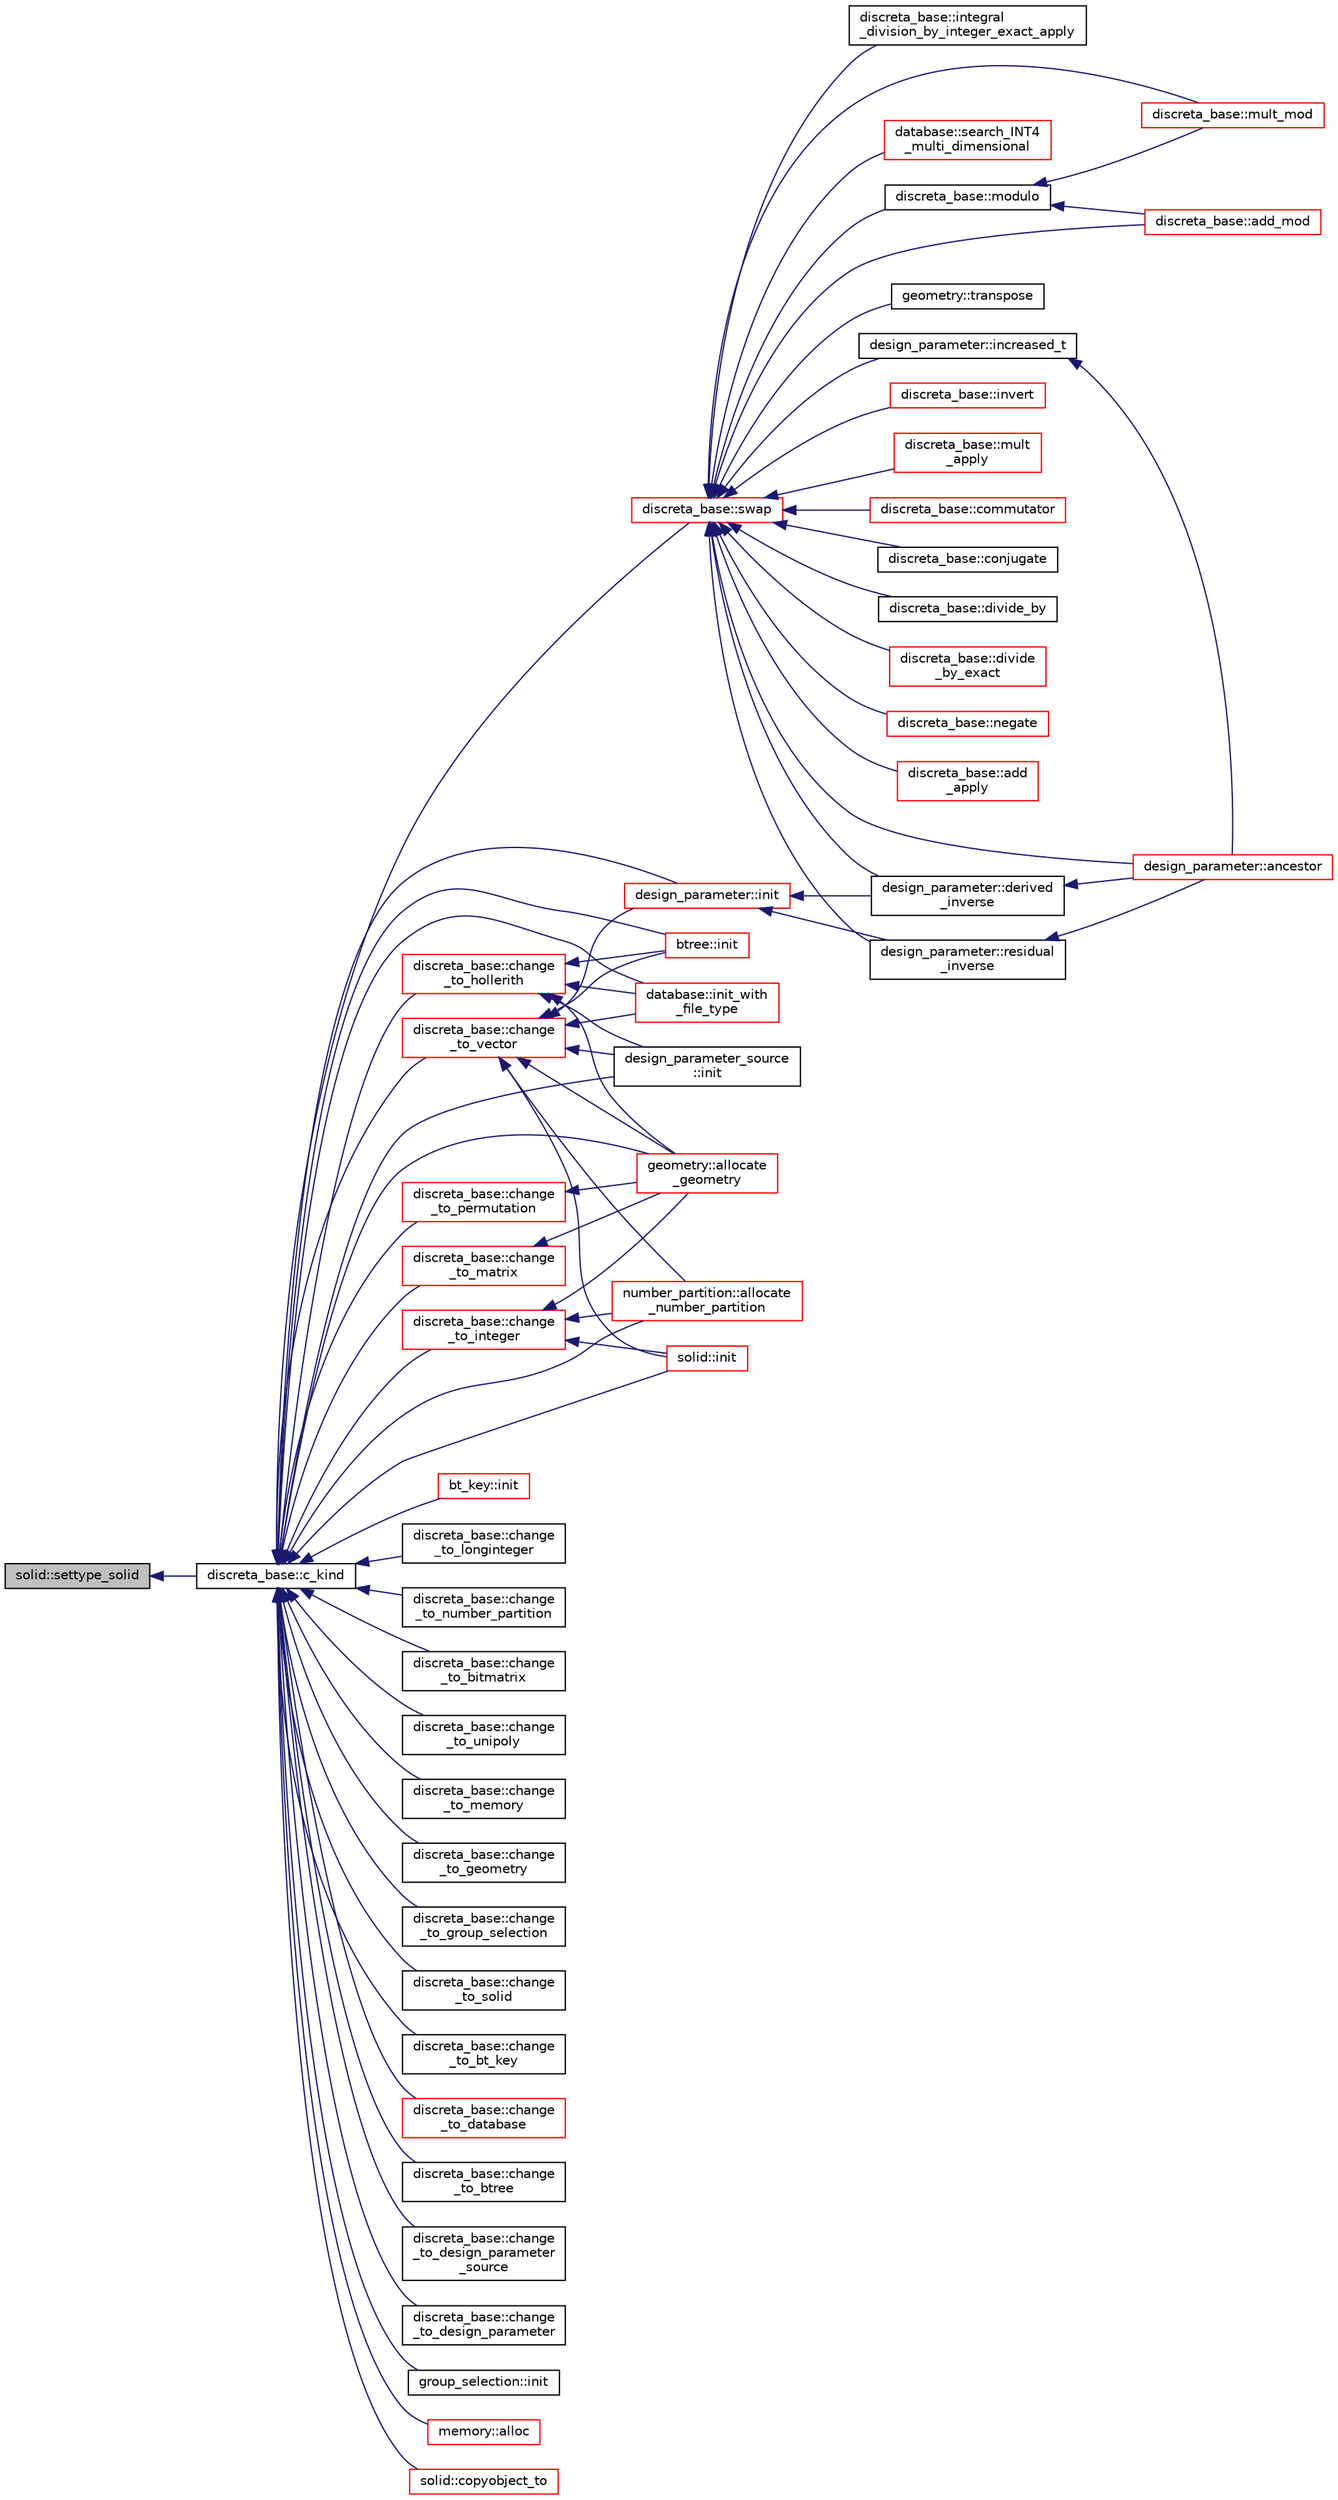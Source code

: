 digraph "solid::settype_solid"
{
  edge [fontname="Helvetica",fontsize="10",labelfontname="Helvetica",labelfontsize="10"];
  node [fontname="Helvetica",fontsize="10",shape=record];
  rankdir="LR";
  Node3845 [label="solid::settype_solid",height=0.2,width=0.4,color="black", fillcolor="grey75", style="filled", fontcolor="black"];
  Node3845 -> Node3846 [dir="back",color="midnightblue",fontsize="10",style="solid",fontname="Helvetica"];
  Node3846 [label="discreta_base::c_kind",height=0.2,width=0.4,color="black", fillcolor="white", style="filled",URL="$d7/d71/classdiscreta__base.html#adc2ff61589c2d083688e7a43f333cb62"];
  Node3846 -> Node3847 [dir="back",color="midnightblue",fontsize="10",style="solid",fontname="Helvetica"];
  Node3847 [label="discreta_base::swap",height=0.2,width=0.4,color="red", fillcolor="white", style="filled",URL="$d7/d71/classdiscreta__base.html#a2e8acbb9d3476675dac5b6a583b0293e"];
  Node3847 -> Node3848 [dir="back",color="midnightblue",fontsize="10",style="solid",fontname="Helvetica"];
  Node3848 [label="discreta_base::mult_mod",height=0.2,width=0.4,color="red", fillcolor="white", style="filled",URL="$d7/d71/classdiscreta__base.html#a01f00cf6c9f4a8d6209636de98e05c30"];
  Node3847 -> Node3854 [dir="back",color="midnightblue",fontsize="10",style="solid",fontname="Helvetica"];
  Node3854 [label="discreta_base::invert",height=0.2,width=0.4,color="red", fillcolor="white", style="filled",URL="$d7/d71/classdiscreta__base.html#a3c415a064ce76e183f000912875dea74"];
  Node3847 -> Node3884 [dir="back",color="midnightblue",fontsize="10",style="solid",fontname="Helvetica"];
  Node3884 [label="discreta_base::mult\l_apply",height=0.2,width=0.4,color="red", fillcolor="white", style="filled",URL="$d7/d71/classdiscreta__base.html#a301b8d0527d3a60ba410bba87446f490"];
  Node3847 -> Node3887 [dir="back",color="midnightblue",fontsize="10",style="solid",fontname="Helvetica"];
  Node3887 [label="discreta_base::commutator",height=0.2,width=0.4,color="red", fillcolor="white", style="filled",URL="$d7/d71/classdiscreta__base.html#a1d0bb4144e3eb15aaf877a0cea656c00"];
  Node3847 -> Node3889 [dir="back",color="midnightblue",fontsize="10",style="solid",fontname="Helvetica"];
  Node3889 [label="discreta_base::conjugate",height=0.2,width=0.4,color="black", fillcolor="white", style="filled",URL="$d7/d71/classdiscreta__base.html#a463f1481dd1a3ab42deb6162e25ba725"];
  Node3847 -> Node3890 [dir="back",color="midnightblue",fontsize="10",style="solid",fontname="Helvetica"];
  Node3890 [label="discreta_base::divide_by",height=0.2,width=0.4,color="black", fillcolor="white", style="filled",URL="$d7/d71/classdiscreta__base.html#aa3f9d43fab5e6240202fbd7c1f5e3e74"];
  Node3847 -> Node3891 [dir="back",color="midnightblue",fontsize="10",style="solid",fontname="Helvetica"];
  Node3891 [label="discreta_base::divide\l_by_exact",height=0.2,width=0.4,color="red", fillcolor="white", style="filled",URL="$d7/d71/classdiscreta__base.html#a14ea31dd075b20644457db08319389ef"];
  Node3847 -> Node3902 [dir="back",color="midnightblue",fontsize="10",style="solid",fontname="Helvetica"];
  Node3902 [label="discreta_base::add_mod",height=0.2,width=0.4,color="red", fillcolor="white", style="filled",URL="$d7/d71/classdiscreta__base.html#aa8864b3f228cad737b2f3ff469bd8f63"];
  Node3847 -> Node3903 [dir="back",color="midnightblue",fontsize="10",style="solid",fontname="Helvetica"];
  Node3903 [label="discreta_base::negate",height=0.2,width=0.4,color="red", fillcolor="white", style="filled",URL="$d7/d71/classdiscreta__base.html#aac1be1125008f8a93a3083cd1a43878d"];
  Node3847 -> Node3909 [dir="back",color="midnightblue",fontsize="10",style="solid",fontname="Helvetica"];
  Node3909 [label="discreta_base::add\l_apply",height=0.2,width=0.4,color="red", fillcolor="white", style="filled",URL="$d7/d71/classdiscreta__base.html#a1e8b73324062c6ff9e01aaf5fb6e8fba"];
  Node3847 -> Node3911 [dir="back",color="midnightblue",fontsize="10",style="solid",fontname="Helvetica"];
  Node3911 [label="discreta_base::integral\l_division_by_integer_exact_apply",height=0.2,width=0.4,color="black", fillcolor="white", style="filled",URL="$d7/d71/classdiscreta__base.html#ae3e8cc479b6823e0ffc1d9b1e0e9d0e7"];
  Node3847 -> Node3912 [dir="back",color="midnightblue",fontsize="10",style="solid",fontname="Helvetica"];
  Node3912 [label="discreta_base::modulo",height=0.2,width=0.4,color="black", fillcolor="white", style="filled",URL="$d7/d71/classdiscreta__base.html#ac4ee015a4115c5f5851cb3da41c8eca0"];
  Node3912 -> Node3848 [dir="back",color="midnightblue",fontsize="10",style="solid",fontname="Helvetica"];
  Node3912 -> Node3902 [dir="back",color="midnightblue",fontsize="10",style="solid",fontname="Helvetica"];
  Node3847 -> Node3913 [dir="back",color="midnightblue",fontsize="10",style="solid",fontname="Helvetica"];
  Node3913 [label="database::search_INT4\l_multi_dimensional",height=0.2,width=0.4,color="red", fillcolor="white", style="filled",URL="$db/d72/classdatabase.html#a43a31b0e56d1401185a452a6686666aa"];
  Node3847 -> Node3916 [dir="back",color="midnightblue",fontsize="10",style="solid",fontname="Helvetica"];
  Node3916 [label="design_parameter::increased_t",height=0.2,width=0.4,color="black", fillcolor="white", style="filled",URL="$da/d94/classdesign__parameter.html#a8f39a90927d51e3cb3772bc98c94d7d0"];
  Node3916 -> Node3917 [dir="back",color="midnightblue",fontsize="10",style="solid",fontname="Helvetica"];
  Node3917 [label="design_parameter::ancestor",height=0.2,width=0.4,color="red", fillcolor="white", style="filled",URL="$da/d94/classdesign__parameter.html#abd616d2e29cde6f3e797abab001af0c6"];
  Node3847 -> Node3919 [dir="back",color="midnightblue",fontsize="10",style="solid",fontname="Helvetica"];
  Node3919 [label="design_parameter::derived\l_inverse",height=0.2,width=0.4,color="black", fillcolor="white", style="filled",URL="$da/d94/classdesign__parameter.html#acbfce2a35f0c379d5888acdc8d74ae19"];
  Node3919 -> Node3917 [dir="back",color="midnightblue",fontsize="10",style="solid",fontname="Helvetica"];
  Node3847 -> Node3920 [dir="back",color="midnightblue",fontsize="10",style="solid",fontname="Helvetica"];
  Node3920 [label="design_parameter::residual\l_inverse",height=0.2,width=0.4,color="black", fillcolor="white", style="filled",URL="$da/d94/classdesign__parameter.html#a98630a1cdc565c3c826a2636a499c5f6"];
  Node3920 -> Node3917 [dir="back",color="midnightblue",fontsize="10",style="solid",fontname="Helvetica"];
  Node3847 -> Node3917 [dir="back",color="midnightblue",fontsize="10",style="solid",fontname="Helvetica"];
  Node3847 -> Node3921 [dir="back",color="midnightblue",fontsize="10",style="solid",fontname="Helvetica"];
  Node3921 [label="geometry::transpose",height=0.2,width=0.4,color="black", fillcolor="white", style="filled",URL="$da/d44/classgeometry.html#ad7132289ee0bc683f8c00c6762bb5035"];
  Node3846 -> Node4082 [dir="back",color="midnightblue",fontsize="10",style="solid",fontname="Helvetica"];
  Node4082 [label="bt_key::init",height=0.2,width=0.4,color="red", fillcolor="white", style="filled",URL="$d1/de5/classbt__key.html#ae6b27c89a5f6dec6a7a19583a4b112a8"];
  Node3846 -> Node4088 [dir="back",color="midnightblue",fontsize="10",style="solid",fontname="Helvetica"];
  Node4088 [label="btree::init",height=0.2,width=0.4,color="red", fillcolor="white", style="filled",URL="$dd/db0/classbtree.html#a3c88706e9886f1f9bc142b511aeab642"];
  Node3846 -> Node4089 [dir="back",color="midnightblue",fontsize="10",style="solid",fontname="Helvetica"];
  Node4089 [label="database::init_with\l_file_type",height=0.2,width=0.4,color="red", fillcolor="white", style="filled",URL="$db/d72/classdatabase.html#a3b7a27f69a64812a6bfd765158d62476"];
  Node3846 -> Node4091 [dir="back",color="midnightblue",fontsize="10",style="solid",fontname="Helvetica"];
  Node4091 [label="design_parameter::init",height=0.2,width=0.4,color="red", fillcolor="white", style="filled",URL="$da/d94/classdesign__parameter.html#af77829be8d9058a84169c36143307b5d"];
  Node4091 -> Node3919 [dir="back",color="midnightblue",fontsize="10",style="solid",fontname="Helvetica"];
  Node4091 -> Node3920 [dir="back",color="midnightblue",fontsize="10",style="solid",fontname="Helvetica"];
  Node3846 -> Node4093 [dir="back",color="midnightblue",fontsize="10",style="solid",fontname="Helvetica"];
  Node4093 [label="design_parameter_source\l::init",height=0.2,width=0.4,color="black", fillcolor="white", style="filled",URL="$df/d4b/classdesign__parameter__source.html#afccf1773adfffec18fd96efaec208b93"];
  Node3846 -> Node4094 [dir="back",color="midnightblue",fontsize="10",style="solid",fontname="Helvetica"];
  Node4094 [label="discreta_base::change\l_to_integer",height=0.2,width=0.4,color="red", fillcolor="white", style="filled",URL="$d7/d71/classdiscreta__base.html#a58a5a5bd8f8e6f2dd7b4483b66dc7bb9"];
  Node4094 -> Node4176 [dir="back",color="midnightblue",fontsize="10",style="solid",fontname="Helvetica"];
  Node4176 [label="geometry::allocate\l_geometry",height=0.2,width=0.4,color="red", fillcolor="white", style="filled",URL="$da/d44/classgeometry.html#a243e84ff38207957ad5976020c19a033"];
  Node4094 -> Node4223 [dir="back",color="midnightblue",fontsize="10",style="solid",fontname="Helvetica"];
  Node4223 [label="number_partition::allocate\l_number_partition",height=0.2,width=0.4,color="red", fillcolor="white", style="filled",URL="$df/d50/classnumber__partition.html#a3c5649dc95f5ca53df4b0c58de6c1dc5"];
  Node4094 -> Node4224 [dir="back",color="midnightblue",fontsize="10",style="solid",fontname="Helvetica"];
  Node4224 [label="solid::init",height=0.2,width=0.4,color="red", fillcolor="white", style="filled",URL="$d8/def/classsolid.html#afc711954316958b35630fbc8542bcd05"];
  Node3846 -> Node4226 [dir="back",color="midnightblue",fontsize="10",style="solid",fontname="Helvetica"];
  Node4226 [label="discreta_base::change\l_to_longinteger",height=0.2,width=0.4,color="black", fillcolor="white", style="filled",URL="$d7/d71/classdiscreta__base.html#aa65b4b95b89b1df5ff8e0ef944e598a9"];
  Node3846 -> Node4227 [dir="back",color="midnightblue",fontsize="10",style="solid",fontname="Helvetica"];
  Node4227 [label="discreta_base::change\l_to_vector",height=0.2,width=0.4,color="red", fillcolor="white", style="filled",URL="$d7/d71/classdiscreta__base.html#a66186d19c55ad54af11e2a040a763c38"];
  Node4227 -> Node4088 [dir="back",color="midnightblue",fontsize="10",style="solid",fontname="Helvetica"];
  Node4227 -> Node4089 [dir="back",color="midnightblue",fontsize="10",style="solid",fontname="Helvetica"];
  Node4227 -> Node4091 [dir="back",color="midnightblue",fontsize="10",style="solid",fontname="Helvetica"];
  Node4227 -> Node4093 [dir="back",color="midnightblue",fontsize="10",style="solid",fontname="Helvetica"];
  Node4227 -> Node4176 [dir="back",color="midnightblue",fontsize="10",style="solid",fontname="Helvetica"];
  Node4227 -> Node4223 [dir="back",color="midnightblue",fontsize="10",style="solid",fontname="Helvetica"];
  Node4227 -> Node4224 [dir="back",color="midnightblue",fontsize="10",style="solid",fontname="Helvetica"];
  Node3846 -> Node4228 [dir="back",color="midnightblue",fontsize="10",style="solid",fontname="Helvetica"];
  Node4228 [label="discreta_base::change\l_to_permutation",height=0.2,width=0.4,color="red", fillcolor="white", style="filled",URL="$d7/d71/classdiscreta__base.html#a38e11ff129ddc29d67b54520e9a0a538"];
  Node4228 -> Node4176 [dir="back",color="midnightblue",fontsize="10",style="solid",fontname="Helvetica"];
  Node3846 -> Node4231 [dir="back",color="midnightblue",fontsize="10",style="solid",fontname="Helvetica"];
  Node4231 [label="discreta_base::change\l_to_number_partition",height=0.2,width=0.4,color="black", fillcolor="white", style="filled",URL="$d7/d71/classdiscreta__base.html#a15be55441d3768c506bf9faabeef9b5b"];
  Node3846 -> Node4232 [dir="back",color="midnightblue",fontsize="10",style="solid",fontname="Helvetica"];
  Node4232 [label="discreta_base::change\l_to_matrix",height=0.2,width=0.4,color="red", fillcolor="white", style="filled",URL="$d7/d71/classdiscreta__base.html#a51f1aaa0764c4161c0dbd981091ca5cb"];
  Node4232 -> Node4176 [dir="back",color="midnightblue",fontsize="10",style="solid",fontname="Helvetica"];
  Node3846 -> Node4234 [dir="back",color="midnightblue",fontsize="10",style="solid",fontname="Helvetica"];
  Node4234 [label="discreta_base::change\l_to_bitmatrix",height=0.2,width=0.4,color="black", fillcolor="white", style="filled",URL="$d7/d71/classdiscreta__base.html#adcb7fdf185f23731b42c96488599919e"];
  Node3846 -> Node4235 [dir="back",color="midnightblue",fontsize="10",style="solid",fontname="Helvetica"];
  Node4235 [label="discreta_base::change\l_to_unipoly",height=0.2,width=0.4,color="black", fillcolor="white", style="filled",URL="$d7/d71/classdiscreta__base.html#a436a1d89a0e7a13ba1ad0ff5813c03ed"];
  Node3846 -> Node4236 [dir="back",color="midnightblue",fontsize="10",style="solid",fontname="Helvetica"];
  Node4236 [label="discreta_base::change\l_to_memory",height=0.2,width=0.4,color="black", fillcolor="white", style="filled",URL="$d7/d71/classdiscreta__base.html#a21a76b868e94f17a6579997f0a50a006"];
  Node3846 -> Node4237 [dir="back",color="midnightblue",fontsize="10",style="solid",fontname="Helvetica"];
  Node4237 [label="discreta_base::change\l_to_geometry",height=0.2,width=0.4,color="black", fillcolor="white", style="filled",URL="$d7/d71/classdiscreta__base.html#a5a3efbeeb01c41259b91ed2d87bfcbb2"];
  Node3846 -> Node4238 [dir="back",color="midnightblue",fontsize="10",style="solid",fontname="Helvetica"];
  Node4238 [label="discreta_base::change\l_to_hollerith",height=0.2,width=0.4,color="red", fillcolor="white", style="filled",URL="$d7/d71/classdiscreta__base.html#a10f410adc814d4568e3b0f84550c4ca1"];
  Node4238 -> Node4088 [dir="back",color="midnightblue",fontsize="10",style="solid",fontname="Helvetica"];
  Node4238 -> Node4089 [dir="back",color="midnightblue",fontsize="10",style="solid",fontname="Helvetica"];
  Node4238 -> Node4093 [dir="back",color="midnightblue",fontsize="10",style="solid",fontname="Helvetica"];
  Node4238 -> Node4176 [dir="back",color="midnightblue",fontsize="10",style="solid",fontname="Helvetica"];
  Node3846 -> Node4239 [dir="back",color="midnightblue",fontsize="10",style="solid",fontname="Helvetica"];
  Node4239 [label="discreta_base::change\l_to_group_selection",height=0.2,width=0.4,color="black", fillcolor="white", style="filled",URL="$d7/d71/classdiscreta__base.html#a6b269515e796a08da4db719ae2dbdca9"];
  Node3846 -> Node4240 [dir="back",color="midnightblue",fontsize="10",style="solid",fontname="Helvetica"];
  Node4240 [label="discreta_base::change\l_to_solid",height=0.2,width=0.4,color="black", fillcolor="white", style="filled",URL="$d7/d71/classdiscreta__base.html#adb0b11a85434f969b3895cb46b67e8c2"];
  Node3846 -> Node4241 [dir="back",color="midnightblue",fontsize="10",style="solid",fontname="Helvetica"];
  Node4241 [label="discreta_base::change\l_to_bt_key",height=0.2,width=0.4,color="black", fillcolor="white", style="filled",URL="$d7/d71/classdiscreta__base.html#af08930510236fe08941bb5c1e4768fe9"];
  Node3846 -> Node4242 [dir="back",color="midnightblue",fontsize="10",style="solid",fontname="Helvetica"];
  Node4242 [label="discreta_base::change\l_to_database",height=0.2,width=0.4,color="red", fillcolor="white", style="filled",URL="$d7/d71/classdiscreta__base.html#a9187fb1e0526e3d327b78bb19475ae40"];
  Node3846 -> Node4243 [dir="back",color="midnightblue",fontsize="10",style="solid",fontname="Helvetica"];
  Node4243 [label="discreta_base::change\l_to_btree",height=0.2,width=0.4,color="black", fillcolor="white", style="filled",URL="$d7/d71/classdiscreta__base.html#a75c8608cf54191c17ee48817cc4dda17"];
  Node3846 -> Node4244 [dir="back",color="midnightblue",fontsize="10",style="solid",fontname="Helvetica"];
  Node4244 [label="discreta_base::change\l_to_design_parameter\l_source",height=0.2,width=0.4,color="black", fillcolor="white", style="filled",URL="$d7/d71/classdiscreta__base.html#adef7252719a3b1b5261d6bc6c44dbda4"];
  Node3846 -> Node4245 [dir="back",color="midnightblue",fontsize="10",style="solid",fontname="Helvetica"];
  Node4245 [label="discreta_base::change\l_to_design_parameter",height=0.2,width=0.4,color="black", fillcolor="white", style="filled",URL="$d7/d71/classdiscreta__base.html#ab207ed39acee5f447708dc9fcfd29e0a"];
  Node3846 -> Node4176 [dir="back",color="midnightblue",fontsize="10",style="solid",fontname="Helvetica"];
  Node3846 -> Node4246 [dir="back",color="midnightblue",fontsize="10",style="solid",fontname="Helvetica"];
  Node4246 [label="group_selection::init",height=0.2,width=0.4,color="black", fillcolor="white", style="filled",URL="$d6/db0/classgroup__selection.html#ad12ab2226024716902e4a85c4772732b"];
  Node3846 -> Node4247 [dir="back",color="midnightblue",fontsize="10",style="solid",fontname="Helvetica"];
  Node4247 [label="memory::alloc",height=0.2,width=0.4,color="red", fillcolor="white", style="filled",URL="$d8/d99/classmemory.html#a44ac20be537668e94b5d42e6a6c74b6f"];
  Node3846 -> Node4223 [dir="back",color="midnightblue",fontsize="10",style="solid",fontname="Helvetica"];
  Node3846 -> Node4224 [dir="back",color="midnightblue",fontsize="10",style="solid",fontname="Helvetica"];
  Node3846 -> Node4255 [dir="back",color="midnightblue",fontsize="10",style="solid",fontname="Helvetica"];
  Node4255 [label="solid::copyobject_to",height=0.2,width=0.4,color="red", fillcolor="white", style="filled",URL="$d8/def/classsolid.html#a7f35a904885ef626d1a74663fe2cad62"];
}
